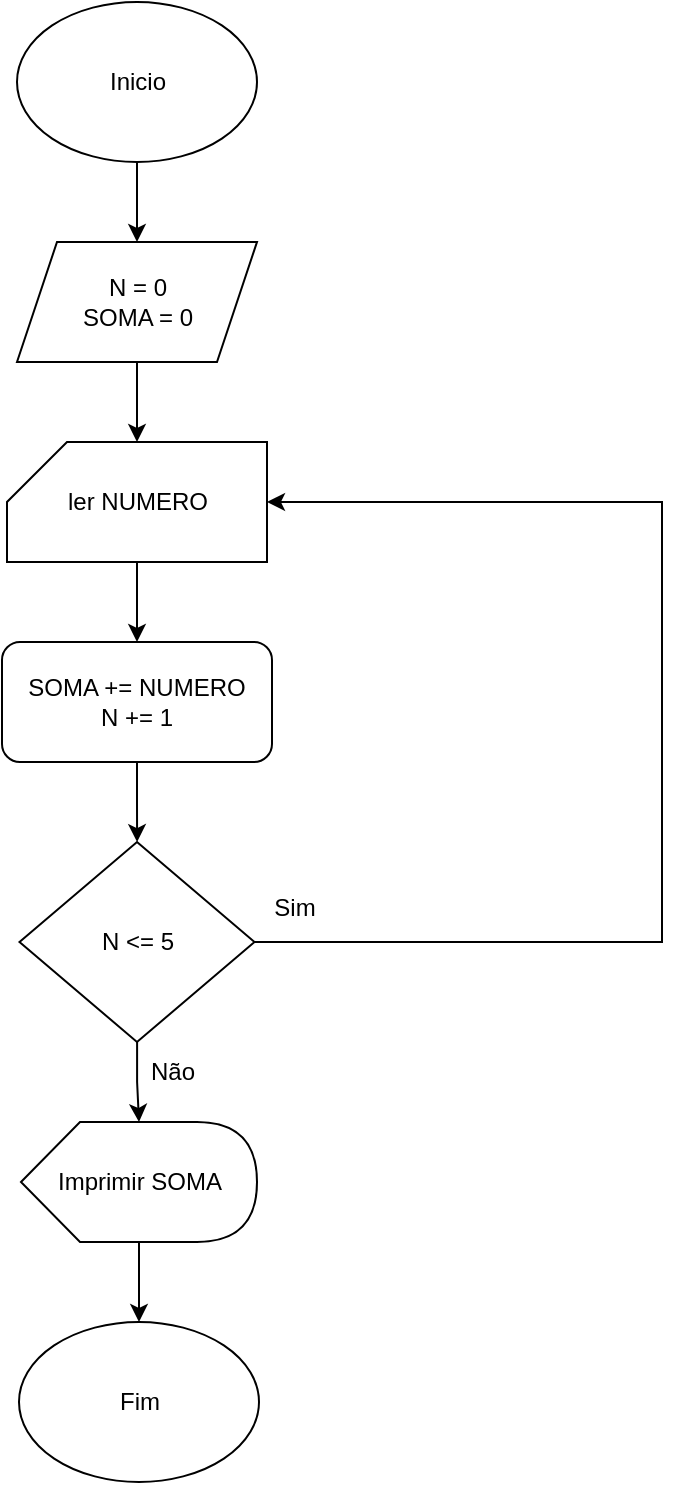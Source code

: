 <mxfile version="24.0.1" type="github">
  <diagram name="Page-1" id="-NBOMQ9yB7asoTrIssJ6">
    <mxGraphModel dx="1393" dy="835" grid="1" gridSize="10" guides="1" tooltips="1" connect="1" arrows="1" fold="1" page="1" pageScale="1" pageWidth="850" pageHeight="1100" math="0" shadow="0">
      <root>
        <mxCell id="0" />
        <mxCell id="1" parent="0" />
        <mxCell id="FeqA4JQ_GkL9z4eFw6i8-5" value="" style="edgeStyle=orthogonalEdgeStyle;rounded=0;orthogonalLoop=1;jettySize=auto;html=1;" edge="1" parent="1" source="FeqA4JQ_GkL9z4eFw6i8-1" target="FeqA4JQ_GkL9z4eFw6i8-4">
          <mxGeometry relative="1" as="geometry" />
        </mxCell>
        <mxCell id="FeqA4JQ_GkL9z4eFw6i8-1" value="Inicio" style="ellipse;whiteSpace=wrap;html=1;" vertex="1" parent="1">
          <mxGeometry x="337.5" y="70" width="120" height="80" as="geometry" />
        </mxCell>
        <mxCell id="FeqA4JQ_GkL9z4eFw6i8-7" value="" style="edgeStyle=orthogonalEdgeStyle;rounded=0;orthogonalLoop=1;jettySize=auto;html=1;" edge="1" parent="1" source="FeqA4JQ_GkL9z4eFw6i8-4" target="FeqA4JQ_GkL9z4eFw6i8-6">
          <mxGeometry relative="1" as="geometry" />
        </mxCell>
        <mxCell id="FeqA4JQ_GkL9z4eFw6i8-4" value="N = 0&lt;div&gt;SOMA = 0&lt;/div&gt;" style="shape=parallelogram;perimeter=parallelogramPerimeter;whiteSpace=wrap;html=1;fixedSize=1;" vertex="1" parent="1">
          <mxGeometry x="337.5" y="190" width="120" height="60" as="geometry" />
        </mxCell>
        <mxCell id="FeqA4JQ_GkL9z4eFw6i8-9" value="" style="edgeStyle=orthogonalEdgeStyle;rounded=0;orthogonalLoop=1;jettySize=auto;html=1;" edge="1" parent="1" source="FeqA4JQ_GkL9z4eFw6i8-6" target="FeqA4JQ_GkL9z4eFw6i8-8">
          <mxGeometry relative="1" as="geometry" />
        </mxCell>
        <mxCell id="FeqA4JQ_GkL9z4eFw6i8-6" value="ler NUMERO" style="shape=card;whiteSpace=wrap;html=1;" vertex="1" parent="1">
          <mxGeometry x="332.5" y="290" width="130" height="60" as="geometry" />
        </mxCell>
        <mxCell id="FeqA4JQ_GkL9z4eFw6i8-12" value="" style="edgeStyle=orthogonalEdgeStyle;rounded=0;orthogonalLoop=1;jettySize=auto;html=1;" edge="1" parent="1" source="FeqA4JQ_GkL9z4eFw6i8-8" target="FeqA4JQ_GkL9z4eFw6i8-11">
          <mxGeometry relative="1" as="geometry" />
        </mxCell>
        <mxCell id="FeqA4JQ_GkL9z4eFw6i8-8" value="SOMA += NUMERO&lt;div&gt;N += 1&lt;/div&gt;" style="rounded=1;whiteSpace=wrap;html=1;" vertex="1" parent="1">
          <mxGeometry x="330" y="390" width="135" height="60" as="geometry" />
        </mxCell>
        <mxCell id="FeqA4JQ_GkL9z4eFw6i8-15" value="" style="edgeStyle=orthogonalEdgeStyle;rounded=0;orthogonalLoop=1;jettySize=auto;html=1;" edge="1" parent="1" source="FeqA4JQ_GkL9z4eFw6i8-11" target="FeqA4JQ_GkL9z4eFw6i8-14">
          <mxGeometry relative="1" as="geometry" />
        </mxCell>
        <mxCell id="FeqA4JQ_GkL9z4eFw6i8-17" style="edgeStyle=orthogonalEdgeStyle;rounded=0;orthogonalLoop=1;jettySize=auto;html=1;exitX=1;exitY=0.5;exitDx=0;exitDy=0;entryX=1;entryY=0.5;entryDx=0;entryDy=0;entryPerimeter=0;" edge="1" parent="1" source="FeqA4JQ_GkL9z4eFw6i8-11" target="FeqA4JQ_GkL9z4eFw6i8-6">
          <mxGeometry relative="1" as="geometry">
            <mxPoint x="470" y="320" as="targetPoint" />
            <Array as="points">
              <mxPoint x="660" y="540" />
              <mxPoint x="660" y="320" />
            </Array>
          </mxGeometry>
        </mxCell>
        <mxCell id="FeqA4JQ_GkL9z4eFw6i8-11" value="N &amp;lt;= 5" style="rhombus;whiteSpace=wrap;html=1;" vertex="1" parent="1">
          <mxGeometry x="338.75" y="490" width="117.5" height="100" as="geometry" />
        </mxCell>
        <mxCell id="FeqA4JQ_GkL9z4eFw6i8-20" value="" style="edgeStyle=orthogonalEdgeStyle;rounded=0;orthogonalLoop=1;jettySize=auto;html=1;" edge="1" parent="1" source="FeqA4JQ_GkL9z4eFw6i8-14" target="FeqA4JQ_GkL9z4eFw6i8-19">
          <mxGeometry relative="1" as="geometry" />
        </mxCell>
        <mxCell id="FeqA4JQ_GkL9z4eFw6i8-14" value="Imprimir SOMA" style="shape=display;whiteSpace=wrap;html=1;" vertex="1" parent="1">
          <mxGeometry x="339.5" y="630" width="118" height="60" as="geometry" />
        </mxCell>
        <mxCell id="FeqA4JQ_GkL9z4eFw6i8-16" value="Não" style="text;html=1;align=center;verticalAlign=middle;resizable=0;points=[];autosize=1;strokeColor=none;fillColor=none;" vertex="1" parent="1">
          <mxGeometry x="390" y="590" width="50" height="30" as="geometry" />
        </mxCell>
        <mxCell id="FeqA4JQ_GkL9z4eFw6i8-18" value="Sim" style="text;html=1;align=center;verticalAlign=middle;resizable=0;points=[];autosize=1;strokeColor=none;fillColor=none;" vertex="1" parent="1">
          <mxGeometry x="456.25" y="508" width="40" height="30" as="geometry" />
        </mxCell>
        <mxCell id="FeqA4JQ_GkL9z4eFw6i8-19" value="Fim" style="ellipse;whiteSpace=wrap;html=1;" vertex="1" parent="1">
          <mxGeometry x="338.5" y="730" width="120" height="80" as="geometry" />
        </mxCell>
      </root>
    </mxGraphModel>
  </diagram>
</mxfile>
